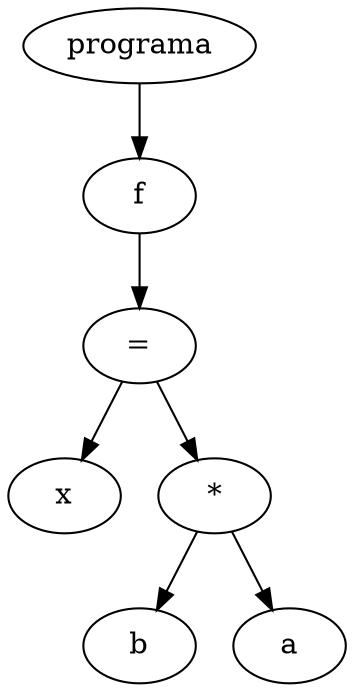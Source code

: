digraph G {
node_0x11e0740 [label="programa"]
node_0x11e06f0 [label="f"]
node_0x11e0740 -> node_0x11e06f0
node_0x11e0680 [label="="]
node_0x11e06f0 -> node_0x11e0680
node_0x11e0480 [label="x"]
node_0x11e0680 -> node_0x11e0480
node_0x11e0570 [label="*"]
node_0x11e0680 -> node_0x11e0570
node_0x11e0610 [label="b"]
node_0x11e0570 -> node_0x11e0610
node_0x11e0520 [label="a"]
node_0x11e0570 -> node_0x11e0520
}
